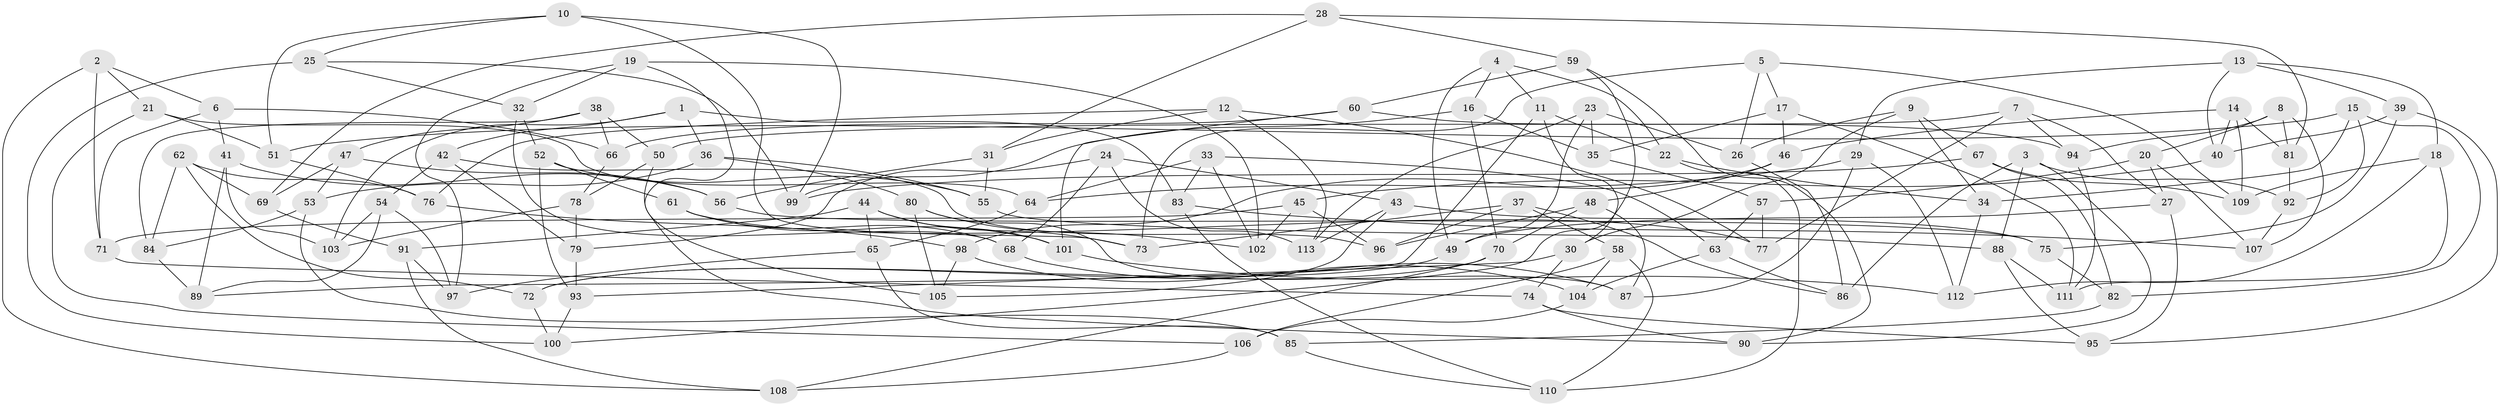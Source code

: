 // Generated by graph-tools (version 1.1) at 2025/27/03/09/25 03:27:01]
// undirected, 113 vertices, 226 edges
graph export_dot {
graph [start="1"]
  node [color=gray90,style=filled];
  1;
  2;
  3;
  4;
  5;
  6;
  7;
  8;
  9;
  10;
  11;
  12;
  13;
  14;
  15;
  16;
  17;
  18;
  19;
  20;
  21;
  22;
  23;
  24;
  25;
  26;
  27;
  28;
  29;
  30;
  31;
  32;
  33;
  34;
  35;
  36;
  37;
  38;
  39;
  40;
  41;
  42;
  43;
  44;
  45;
  46;
  47;
  48;
  49;
  50;
  51;
  52;
  53;
  54;
  55;
  56;
  57;
  58;
  59;
  60;
  61;
  62;
  63;
  64;
  65;
  66;
  67;
  68;
  69;
  70;
  71;
  72;
  73;
  74;
  75;
  76;
  77;
  78;
  79;
  80;
  81;
  82;
  83;
  84;
  85;
  86;
  87;
  88;
  89;
  90;
  91;
  92;
  93;
  94;
  95;
  96;
  97;
  98;
  99;
  100;
  101;
  102;
  103;
  104;
  105;
  106;
  107;
  108;
  109;
  110;
  111;
  112;
  113;
  1 -- 103;
  1 -- 83;
  1 -- 36;
  1 -- 42;
  2 -- 71;
  2 -- 21;
  2 -- 6;
  2 -- 108;
  3 -- 86;
  3 -- 88;
  3 -- 90;
  3 -- 92;
  4 -- 16;
  4 -- 22;
  4 -- 49;
  4 -- 11;
  5 -- 17;
  5 -- 73;
  5 -- 109;
  5 -- 26;
  6 -- 71;
  6 -- 41;
  6 -- 66;
  7 -- 27;
  7 -- 50;
  7 -- 94;
  7 -- 77;
  8 -- 107;
  8 -- 20;
  8 -- 81;
  8 -- 94;
  9 -- 26;
  9 -- 67;
  9 -- 30;
  9 -- 34;
  10 -- 73;
  10 -- 51;
  10 -- 99;
  10 -- 25;
  11 -- 89;
  11 -- 30;
  11 -- 22;
  12 -- 76;
  12 -- 31;
  12 -- 113;
  12 -- 77;
  13 -- 40;
  13 -- 29;
  13 -- 39;
  13 -- 18;
  14 -- 46;
  14 -- 81;
  14 -- 109;
  14 -- 40;
  15 -- 82;
  15 -- 34;
  15 -- 51;
  15 -- 92;
  16 -- 70;
  16 -- 99;
  16 -- 35;
  17 -- 46;
  17 -- 111;
  17 -- 35;
  18 -- 109;
  18 -- 111;
  18 -- 112;
  19 -- 97;
  19 -- 90;
  19 -- 102;
  19 -- 32;
  20 -- 107;
  20 -- 27;
  20 -- 57;
  21 -- 51;
  21 -- 64;
  21 -- 106;
  22 -- 34;
  22 -- 110;
  23 -- 35;
  23 -- 113;
  23 -- 26;
  23 -- 49;
  24 -- 113;
  24 -- 43;
  24 -- 68;
  24 -- 79;
  25 -- 100;
  25 -- 32;
  25 -- 99;
  26 -- 86;
  27 -- 49;
  27 -- 95;
  28 -- 81;
  28 -- 59;
  28 -- 31;
  28 -- 69;
  29 -- 64;
  29 -- 87;
  29 -- 112;
  30 -- 74;
  30 -- 93;
  31 -- 55;
  31 -- 56;
  32 -- 68;
  32 -- 52;
  33 -- 63;
  33 -- 83;
  33 -- 102;
  33 -- 64;
  34 -- 112;
  35 -- 57;
  36 -- 53;
  36 -- 80;
  36 -- 55;
  37 -- 73;
  37 -- 86;
  37 -- 58;
  37 -- 96;
  38 -- 66;
  38 -- 50;
  38 -- 84;
  38 -- 47;
  39 -- 40;
  39 -- 75;
  39 -- 95;
  40 -- 45;
  41 -- 103;
  41 -- 56;
  41 -- 89;
  42 -- 54;
  42 -- 79;
  42 -- 96;
  43 -- 113;
  43 -- 75;
  43 -- 105;
  44 -- 65;
  44 -- 101;
  44 -- 73;
  44 -- 91;
  45 -- 102;
  45 -- 71;
  45 -- 96;
  46 -- 48;
  46 -- 98;
  47 -- 56;
  47 -- 69;
  47 -- 53;
  48 -- 87;
  48 -- 70;
  48 -- 96;
  49 -- 72;
  50 -- 105;
  50 -- 78;
  51 -- 76;
  52 -- 55;
  52 -- 93;
  52 -- 61;
  53 -- 84;
  53 -- 85;
  54 -- 89;
  54 -- 97;
  54 -- 103;
  55 -- 88;
  56 -- 75;
  57 -- 77;
  57 -- 63;
  58 -- 110;
  58 -- 106;
  58 -- 104;
  59 -- 100;
  59 -- 60;
  59 -- 90;
  60 -- 66;
  60 -- 101;
  60 -- 94;
  61 -- 77;
  61 -- 68;
  61 -- 101;
  62 -- 72;
  62 -- 84;
  62 -- 69;
  62 -- 76;
  63 -- 86;
  63 -- 104;
  64 -- 65;
  65 -- 97;
  65 -- 85;
  66 -- 78;
  67 -- 99;
  67 -- 82;
  67 -- 109;
  68 -- 87;
  69 -- 91;
  70 -- 108;
  70 -- 72;
  71 -- 74;
  72 -- 100;
  74 -- 90;
  74 -- 95;
  75 -- 82;
  76 -- 98;
  78 -- 103;
  78 -- 79;
  79 -- 93;
  80 -- 87;
  80 -- 105;
  80 -- 102;
  81 -- 92;
  82 -- 85;
  83 -- 110;
  83 -- 107;
  84 -- 89;
  85 -- 110;
  88 -- 111;
  88 -- 95;
  91 -- 97;
  91 -- 108;
  92 -- 107;
  93 -- 100;
  94 -- 111;
  98 -- 104;
  98 -- 105;
  101 -- 112;
  104 -- 106;
  106 -- 108;
}
